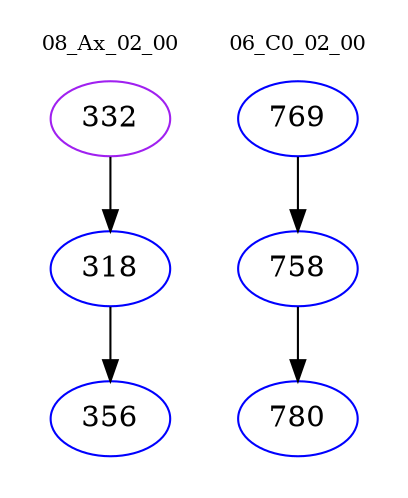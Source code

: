 digraph{
subgraph cluster_0 {
color = white
label = "08_Ax_02_00";
fontsize=10;
T0_332 [label="332", color="purple"]
T0_332 -> T0_318 [color="black"]
T0_318 [label="318", color="blue"]
T0_318 -> T0_356 [color="black"]
T0_356 [label="356", color="blue"]
}
subgraph cluster_1 {
color = white
label = "06_C0_02_00";
fontsize=10;
T1_769 [label="769", color="blue"]
T1_769 -> T1_758 [color="black"]
T1_758 [label="758", color="blue"]
T1_758 -> T1_780 [color="black"]
T1_780 [label="780", color="blue"]
}
}
